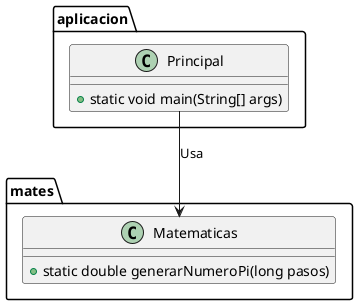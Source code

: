 @startuml
package mates {
    class Matematicas {
        + static double generarNumeroPi(long pasos)
    }
}

package aplicacion {
    class Principal {
        + static void main(String[] args)
    }
}

Principal --> Matematicas : "Usa"
@enduml